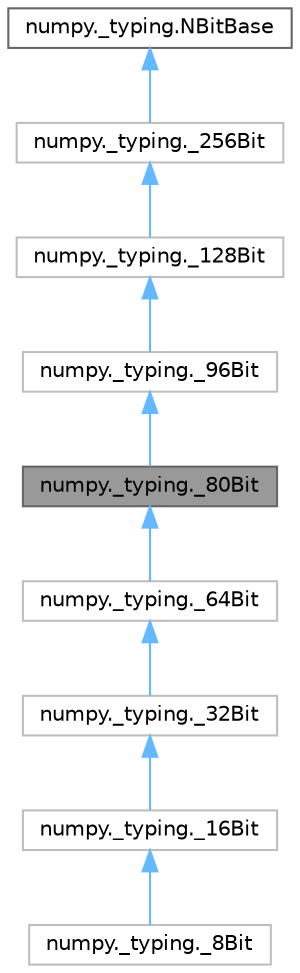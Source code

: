 digraph "numpy._typing._80Bit"
{
 // LATEX_PDF_SIZE
  bgcolor="transparent";
  edge [fontname=Helvetica,fontsize=10,labelfontname=Helvetica,labelfontsize=10];
  node [fontname=Helvetica,fontsize=10,shape=box,height=0.2,width=0.4];
  Node1 [id="Node000001",label="numpy._typing._80Bit",height=0.2,width=0.4,color="gray40", fillcolor="grey60", style="filled", fontcolor="black",tooltip=" "];
  Node2 -> Node1 [id="edge9_Node000001_Node000002",dir="back",color="steelblue1",style="solid",tooltip=" "];
  Node2 [id="Node000002",label="numpy._typing._96Bit",height=0.2,width=0.4,color="grey75", fillcolor="white", style="filled",URL="$d8/dcd/classnumpy_1_1__typing_1_1__96Bit.html",tooltip=" "];
  Node3 -> Node2 [id="edge10_Node000002_Node000003",dir="back",color="steelblue1",style="solid",tooltip=" "];
  Node3 [id="Node000003",label="numpy._typing._128Bit",height=0.2,width=0.4,color="grey75", fillcolor="white", style="filled",URL="$da/d2d/classnumpy_1_1__typing_1_1__128Bit.html",tooltip=" "];
  Node4 -> Node3 [id="edge11_Node000003_Node000004",dir="back",color="steelblue1",style="solid",tooltip=" "];
  Node4 [id="Node000004",label="numpy._typing._256Bit",height=0.2,width=0.4,color="grey75", fillcolor="white", style="filled",URL="$d9/d25/classnumpy_1_1__typing_1_1__256Bit.html",tooltip=" "];
  Node5 -> Node4 [id="edge12_Node000004_Node000005",dir="back",color="steelblue1",style="solid",tooltip=" "];
  Node5 [id="Node000005",label="numpy._typing.NBitBase",height=0.2,width=0.4,color="gray40", fillcolor="white", style="filled",URL="$dd/d5a/classnumpy_1_1__typing_1_1NBitBase.html",tooltip=" "];
  Node1 -> Node6 [id="edge13_Node000001_Node000006",dir="back",color="steelblue1",style="solid",tooltip=" "];
  Node6 [id="Node000006",label="numpy._typing._64Bit",height=0.2,width=0.4,color="grey75", fillcolor="white", style="filled",URL="$d0/dd5/classnumpy_1_1__typing_1_1__64Bit.html",tooltip=" "];
  Node6 -> Node7 [id="edge14_Node000006_Node000007",dir="back",color="steelblue1",style="solid",tooltip=" "];
  Node7 [id="Node000007",label="numpy._typing._32Bit",height=0.2,width=0.4,color="grey75", fillcolor="white", style="filled",URL="$d8/df8/classnumpy_1_1__typing_1_1__32Bit.html",tooltip=" "];
  Node7 -> Node8 [id="edge15_Node000007_Node000008",dir="back",color="steelblue1",style="solid",tooltip=" "];
  Node8 [id="Node000008",label="numpy._typing._16Bit",height=0.2,width=0.4,color="grey75", fillcolor="white", style="filled",URL="$db/d0a/classnumpy_1_1__typing_1_1__16Bit.html",tooltip=" "];
  Node8 -> Node9 [id="edge16_Node000008_Node000009",dir="back",color="steelblue1",style="solid",tooltip=" "];
  Node9 [id="Node000009",label="numpy._typing._8Bit",height=0.2,width=0.4,color="grey75", fillcolor="white", style="filled",URL="$d3/d44/classnumpy_1_1__typing_1_1__8Bit.html",tooltip=" "];
}
